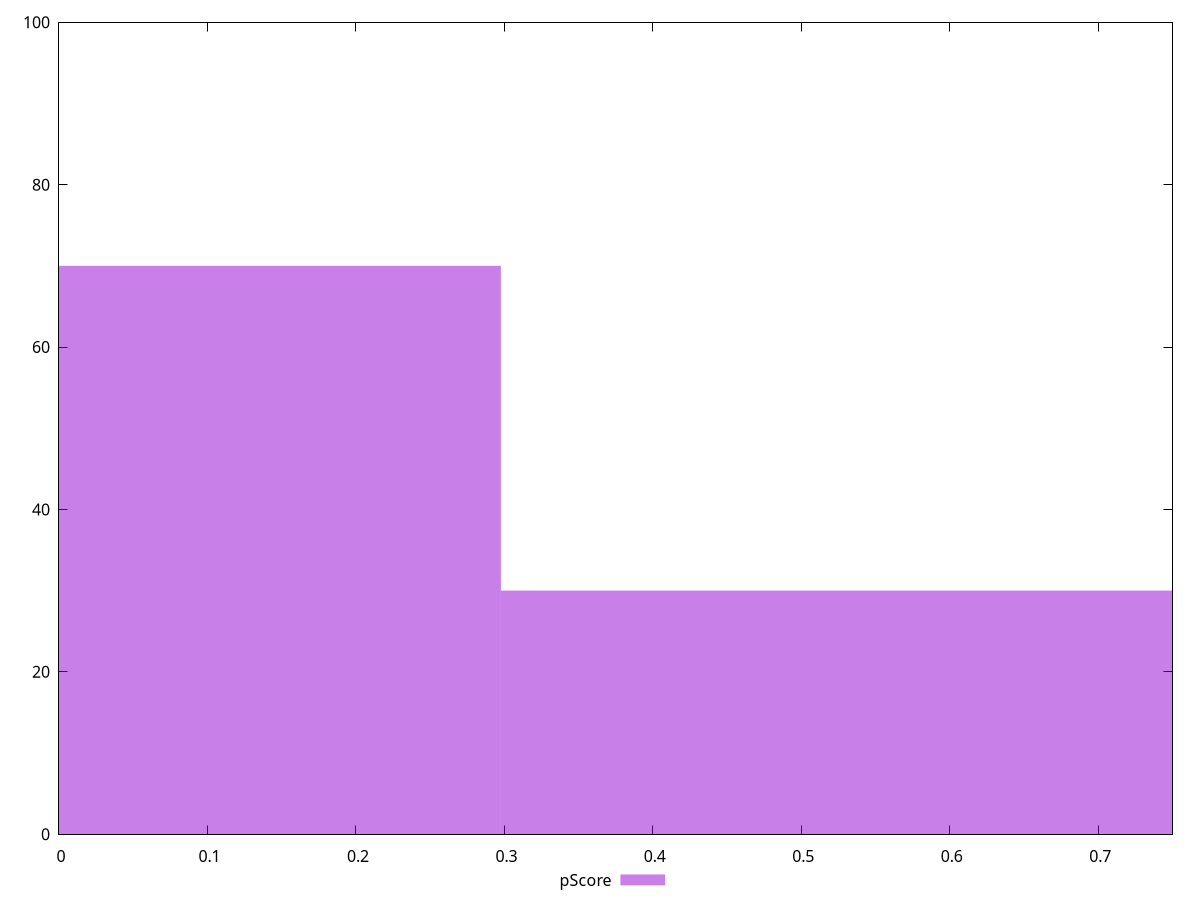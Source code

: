 reset

$pScore <<EOF
0 70
0.5952397854176978 30
EOF

set key outside below
set boxwidth 0.5952397854176978
set xrange [0:0.75]
set yrange [0:100]
set trange [0:100]
set style fill transparent solid 0.5 noborder
set terminal svg size 640, 490 enhanced background rgb 'white'
set output "reports/report_00028_2021-02-24T12-49-42.674Z/uses-text-compression/samples/card/pScore/histogram.svg"

plot $pScore title "pScore" with boxes

reset
